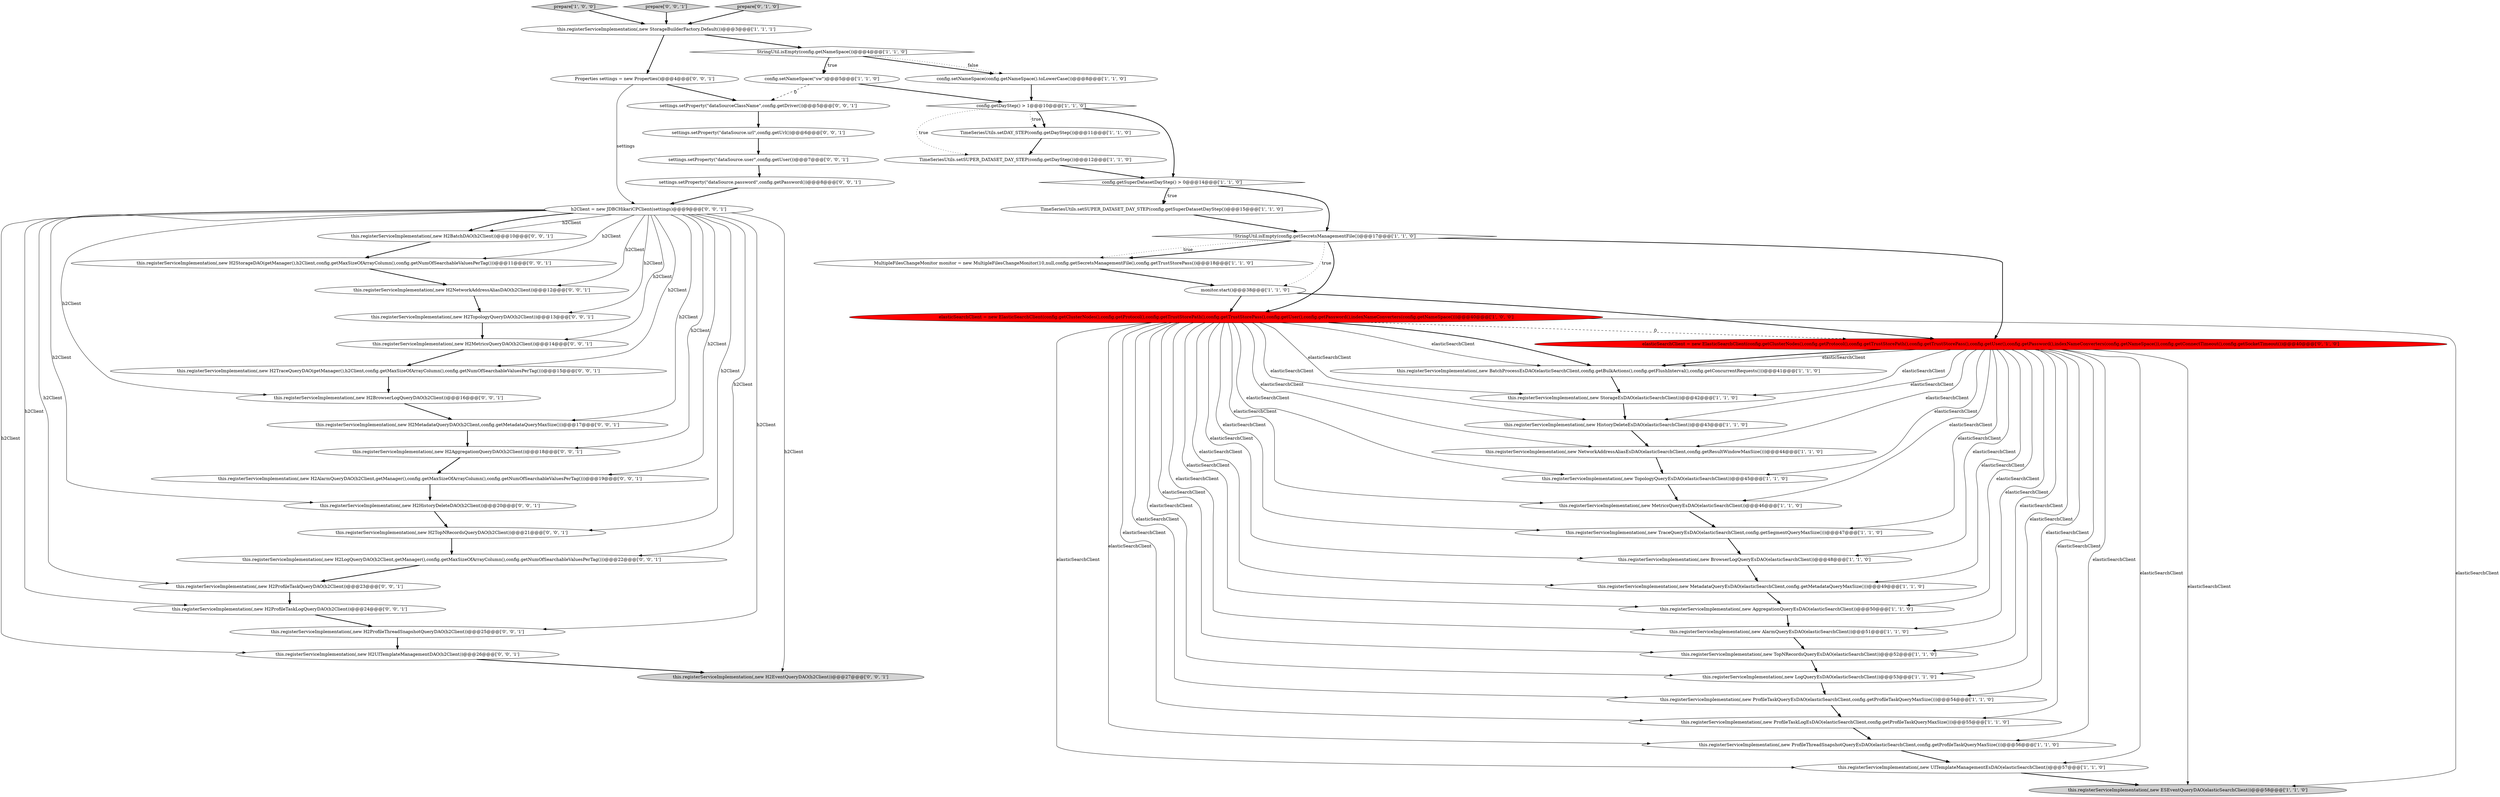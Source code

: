 digraph {
30 [style = filled, label = "this.registerServiceImplementation(,new HistoryDeleteEsDAO(elasticSearchClient))@@@43@@@['1', '1', '0']", fillcolor = white, shape = ellipse image = "AAA0AAABBB1BBB"];
57 [style = filled, label = "Properties settings = new Properties()@@@4@@@['0', '0', '1']", fillcolor = white, shape = ellipse image = "AAA0AAABBB3BBB"];
28 [style = filled, label = "this.registerServiceImplementation(,new StorageEsDAO(elasticSearchClient))@@@42@@@['1', '1', '0']", fillcolor = white, shape = ellipse image = "AAA0AAABBB1BBB"];
11 [style = filled, label = "prepare['1', '0', '0']", fillcolor = lightgray, shape = diamond image = "AAA0AAABBB1BBB"];
25 [style = filled, label = "elasticSearchClient = new ElasticSearchClient(config.getClusterNodes(),config.getProtocol(),config.getTrustStorePath(),config.getTrustStorePass(),config.getUser(),config.getPassword(),indexNameConverters(config.getNameSpace()))@@@40@@@['1', '0', '0']", fillcolor = red, shape = ellipse image = "AAA1AAABBB1BBB"];
31 [style = filled, label = "TimeSeriesUtils.setSUPER_DATASET_DAY_STEP(config.getSuperDatasetDayStep())@@@15@@@['1', '1', '0']", fillcolor = white, shape = ellipse image = "AAA0AAABBB1BBB"];
22 [style = filled, label = "this.registerServiceImplementation(,new TraceQueryEsDAO(elasticSearchClient,config.getSegmentQueryMaxSize()))@@@47@@@['1', '1', '0']", fillcolor = white, shape = ellipse image = "AAA0AAABBB1BBB"];
40 [style = filled, label = "settings.setProperty(\"dataSource.url\",config.getUrl())@@@6@@@['0', '0', '1']", fillcolor = white, shape = ellipse image = "AAA0AAABBB3BBB"];
17 [style = filled, label = "config.getDayStep() > 1@@@10@@@['1', '1', '0']", fillcolor = white, shape = diamond image = "AAA0AAABBB1BBB"];
9 [style = filled, label = "MultipleFilesChangeMonitor monitor = new MultipleFilesChangeMonitor(10,null,config.getSecretsManagementFile(),config.getTrustStorePass())@@@18@@@['1', '1', '0']", fillcolor = white, shape = ellipse image = "AAA0AAABBB1BBB"];
34 [style = filled, label = "settings.setProperty(\"dataSource.password\",config.getPassword())@@@8@@@['0', '0', '1']", fillcolor = white, shape = ellipse image = "AAA0AAABBB3BBB"];
45 [style = filled, label = "this.registerServiceImplementation(,new H2HistoryDeleteDAO(h2Client))@@@20@@@['0', '0', '1']", fillcolor = white, shape = ellipse image = "AAA0AAABBB3BBB"];
0 [style = filled, label = "config.setNameSpace(config.getNameSpace().toLowerCase())@@@8@@@['1', '1', '0']", fillcolor = white, shape = ellipse image = "AAA0AAABBB1BBB"];
53 [style = filled, label = "this.registerServiceImplementation(,new H2ProfileThreadSnapshotQueryDAO(h2Client))@@@25@@@['0', '0', '1']", fillcolor = white, shape = ellipse image = "AAA0AAABBB3BBB"];
49 [style = filled, label = "this.registerServiceImplementation(,new H2EventQueryDAO(h2Client))@@@27@@@['0', '0', '1']", fillcolor = lightgray, shape = ellipse image = "AAA0AAABBB3BBB"];
54 [style = filled, label = "this.registerServiceImplementation(,new H2MetadataQueryDAO(h2Client,config.getMetadataQueryMaxSize()))@@@17@@@['0', '0', '1']", fillcolor = white, shape = ellipse image = "AAA0AAABBB3BBB"];
38 [style = filled, label = "this.registerServiceImplementation(,new H2TopologyQueryDAO(h2Client))@@@13@@@['0', '0', '1']", fillcolor = white, shape = ellipse image = "AAA0AAABBB3BBB"];
26 [style = filled, label = "this.registerServiceImplementation(,new NetworkAddressAliasEsDAO(elasticSearchClient,config.getResultWindowMaxSize()))@@@44@@@['1', '1', '0']", fillcolor = white, shape = ellipse image = "AAA0AAABBB1BBB"];
12 [style = filled, label = "this.registerServiceImplementation(,new MetadataQueryEsDAO(elasticSearchClient,config.getMetadataQueryMaxSize()))@@@49@@@['1', '1', '0']", fillcolor = white, shape = ellipse image = "AAA0AAABBB1BBB"];
50 [style = filled, label = "this.registerServiceImplementation(,new H2BatchDAO(h2Client))@@@10@@@['0', '0', '1']", fillcolor = white, shape = ellipse image = "AAA0AAABBB3BBB"];
44 [style = filled, label = "this.registerServiceImplementation(,new H2BrowserLogQueryDAO(h2Client))@@@16@@@['0', '0', '1']", fillcolor = white, shape = ellipse image = "AAA0AAABBB3BBB"];
51 [style = filled, label = "h2Client = new JDBCHikariCPClient(settings)@@@9@@@['0', '0', '1']", fillcolor = white, shape = ellipse image = "AAA0AAABBB3BBB"];
52 [style = filled, label = "this.registerServiceImplementation(,new H2MetricsQueryDAO(h2Client))@@@14@@@['0', '0', '1']", fillcolor = white, shape = ellipse image = "AAA0AAABBB3BBB"];
19 [style = filled, label = "monitor.start()@@@38@@@['1', '1', '0']", fillcolor = white, shape = ellipse image = "AAA0AAABBB1BBB"];
1 [style = filled, label = "TimeSeriesUtils.setSUPER_DATASET_DAY_STEP(config.getDayStep())@@@12@@@['1', '1', '0']", fillcolor = white, shape = ellipse image = "AAA0AAABBB1BBB"];
10 [style = filled, label = "!StringUtil.isEmpty(config.getSecretsManagementFile())@@@17@@@['1', '1', '0']", fillcolor = white, shape = diamond image = "AAA0AAABBB1BBB"];
15 [style = filled, label = "this.registerServiceImplementation(,new MetricsQueryEsDAO(elasticSearchClient))@@@46@@@['1', '1', '0']", fillcolor = white, shape = ellipse image = "AAA0AAABBB1BBB"];
20 [style = filled, label = "this.registerServiceImplementation(,new TopologyQueryEsDAO(elasticSearchClient))@@@45@@@['1', '1', '0']", fillcolor = white, shape = ellipse image = "AAA0AAABBB1BBB"];
29 [style = filled, label = "this.registerServiceImplementation(,new ESEventQueryDAO(elasticSearchClient))@@@58@@@['1', '1', '0']", fillcolor = lightgray, shape = ellipse image = "AAA0AAABBB1BBB"];
6 [style = filled, label = "this.registerServiceImplementation(,new ProfileThreadSnapshotQueryEsDAO(elasticSearchClient,config.getProfileTaskQueryMaxSize()))@@@56@@@['1', '1', '0']", fillcolor = white, shape = ellipse image = "AAA0AAABBB1BBB"];
7 [style = filled, label = "this.registerServiceImplementation(,new ProfileTaskLogEsDAO(elasticSearchClient,config.getProfileTaskQueryMaxSize()))@@@55@@@['1', '1', '0']", fillcolor = white, shape = ellipse image = "AAA0AAABBB1BBB"];
24 [style = filled, label = "this.registerServiceImplementation(,new BrowserLogQueryEsDAO(elasticSearchClient))@@@48@@@['1', '1', '0']", fillcolor = white, shape = ellipse image = "AAA0AAABBB1BBB"];
35 [style = filled, label = "this.registerServiceImplementation(,new H2TopNRecordsQueryDAO(h2Client))@@@21@@@['0', '0', '1']", fillcolor = white, shape = ellipse image = "AAA0AAABBB3BBB"];
36 [style = filled, label = "this.registerServiceImplementation(,new H2StorageDAO(getManager(),h2Client,config.getMaxSizeOfArrayColumn(),config.getNumOfSearchableValuesPerTag()))@@@11@@@['0', '0', '1']", fillcolor = white, shape = ellipse image = "AAA0AAABBB3BBB"];
42 [style = filled, label = "prepare['0', '0', '1']", fillcolor = lightgray, shape = diamond image = "AAA0AAABBB3BBB"];
14 [style = filled, label = "this.registerServiceImplementation(,new UITemplateManagementEsDAO(elasticSearchClient))@@@57@@@['1', '1', '0']", fillcolor = white, shape = ellipse image = "AAA0AAABBB1BBB"];
55 [style = filled, label = "this.registerServiceImplementation(,new H2ProfileTaskQueryDAO(h2Client))@@@23@@@['0', '0', '1']", fillcolor = white, shape = ellipse image = "AAA0AAABBB3BBB"];
39 [style = filled, label = "this.registerServiceImplementation(,new H2AggregationQueryDAO(h2Client))@@@18@@@['0', '0', '1']", fillcolor = white, shape = ellipse image = "AAA0AAABBB3BBB"];
37 [style = filled, label = "settings.setProperty(\"dataSource.user\",config.getUser())@@@7@@@['0', '0', '1']", fillcolor = white, shape = ellipse image = "AAA0AAABBB3BBB"];
48 [style = filled, label = "this.registerServiceImplementation(,new H2LogQueryDAO(h2Client,getManager(),config.getMaxSizeOfArrayColumn(),config.getNumOfSearchableValuesPerTag()))@@@22@@@['0', '0', '1']", fillcolor = white, shape = ellipse image = "AAA0AAABBB3BBB"];
3 [style = filled, label = "this.registerServiceImplementation(,new BatchProcessEsDAO(elasticSearchClient,config.getBulkActions(),config.getFlushInterval(),config.getConcurrentRequests()))@@@41@@@['1', '1', '0']", fillcolor = white, shape = ellipse image = "AAA0AAABBB1BBB"];
46 [style = filled, label = "this.registerServiceImplementation(,new H2ProfileTaskLogQueryDAO(h2Client))@@@24@@@['0', '0', '1']", fillcolor = white, shape = ellipse image = "AAA0AAABBB3BBB"];
58 [style = filled, label = "settings.setProperty(\"dataSourceClassName\",config.getDriver())@@@5@@@['0', '0', '1']", fillcolor = white, shape = ellipse image = "AAA0AAABBB3BBB"];
23 [style = filled, label = "config.setNameSpace(\"sw\")@@@5@@@['1', '1', '0']", fillcolor = white, shape = ellipse image = "AAA0AAABBB1BBB"];
16 [style = filled, label = "this.registerServiceImplementation(,new StorageBuilderFactory.Default())@@@3@@@['1', '1', '1']", fillcolor = white, shape = ellipse image = "AAA0AAABBB1BBB"];
27 [style = filled, label = "config.getSuperDatasetDayStep() > 0@@@14@@@['1', '1', '0']", fillcolor = white, shape = diamond image = "AAA0AAABBB1BBB"];
18 [style = filled, label = "this.registerServiceImplementation(,new ProfileTaskQueryEsDAO(elasticSearchClient,config.getProfileTaskQueryMaxSize()))@@@54@@@['1', '1', '0']", fillcolor = white, shape = ellipse image = "AAA0AAABBB1BBB"];
5 [style = filled, label = "StringUtil.isEmpty(config.getNameSpace())@@@4@@@['1', '1', '0']", fillcolor = white, shape = diamond image = "AAA0AAABBB1BBB"];
21 [style = filled, label = "this.registerServiceImplementation(,new AlarmQueryEsDAO(elasticSearchClient))@@@51@@@['1', '1', '0']", fillcolor = white, shape = ellipse image = "AAA0AAABBB1BBB"];
43 [style = filled, label = "this.registerServiceImplementation(,new H2NetworkAddressAliasDAO(h2Client))@@@12@@@['0', '0', '1']", fillcolor = white, shape = ellipse image = "AAA0AAABBB3BBB"];
33 [style = filled, label = "prepare['0', '1', '0']", fillcolor = lightgray, shape = diamond image = "AAA0AAABBB2BBB"];
4 [style = filled, label = "this.registerServiceImplementation(,new TopNRecordsQueryEsDAO(elasticSearchClient))@@@52@@@['1', '1', '0']", fillcolor = white, shape = ellipse image = "AAA0AAABBB1BBB"];
32 [style = filled, label = "elasticSearchClient = new ElasticSearchClient(config.getClusterNodes(),config.getProtocol(),config.getTrustStorePath(),config.getTrustStorePass(),config.getUser(),config.getPassword(),indexNameConverters(config.getNameSpace()),config.getConnectTimeout(),config.getSocketTimeout())@@@40@@@['0', '1', '0']", fillcolor = red, shape = ellipse image = "AAA1AAABBB2BBB"];
2 [style = filled, label = "this.registerServiceImplementation(,new LogQueryEsDAO(elasticSearchClient))@@@53@@@['1', '1', '0']", fillcolor = white, shape = ellipse image = "AAA0AAABBB1BBB"];
8 [style = filled, label = "TimeSeriesUtils.setDAY_STEP(config.getDayStep())@@@11@@@['1', '1', '0']", fillcolor = white, shape = ellipse image = "AAA0AAABBB1BBB"];
41 [style = filled, label = "this.registerServiceImplementation(,new H2AlarmQueryDAO(h2Client,getManager(),config.getMaxSizeOfArrayColumn(),config.getNumOfSearchableValuesPerTag()))@@@19@@@['0', '0', '1']", fillcolor = white, shape = ellipse image = "AAA0AAABBB3BBB"];
47 [style = filled, label = "this.registerServiceImplementation(,new H2TraceQueryDAO(getManager(),h2Client,config.getMaxSizeOfArrayColumn(),config.getNumOfSearchableValuesPerTag()))@@@15@@@['0', '0', '1']", fillcolor = white, shape = ellipse image = "AAA0AAABBB3BBB"];
13 [style = filled, label = "this.registerServiceImplementation(,new AggregationQueryEsDAO(elasticSearchClient))@@@50@@@['1', '1', '0']", fillcolor = white, shape = ellipse image = "AAA0AAABBB1BBB"];
56 [style = filled, label = "this.registerServiceImplementation(,new H2UITemplateManagementDAO(h2Client))@@@26@@@['0', '0', '1']", fillcolor = white, shape = ellipse image = "AAA0AAABBB3BBB"];
35->48 [style = bold, label=""];
51->41 [style = solid, label="h2Client"];
38->52 [style = bold, label=""];
17->1 [style = dotted, label="true"];
5->23 [style = dotted, label="true"];
1->27 [style = bold, label=""];
25->3 [style = solid, label="elasticSearchClient"];
10->32 [style = bold, label=""];
25->26 [style = solid, label="elasticSearchClient"];
57->58 [style = bold, label=""];
32->7 [style = solid, label="elasticSearchClient"];
32->21 [style = solid, label="elasticSearchClient"];
32->24 [style = solid, label="elasticSearchClient"];
23->58 [style = dashed, label="0"];
32->14 [style = solid, label="elasticSearchClient"];
8->1 [style = bold, label=""];
51->48 [style = solid, label="h2Client"];
17->8 [style = dotted, label="true"];
52->47 [style = bold, label=""];
51->50 [style = bold, label=""];
5->0 [style = bold, label=""];
25->22 [style = solid, label="elasticSearchClient"];
25->4 [style = solid, label="elasticSearchClient"];
32->4 [style = solid, label="elasticSearchClient"];
25->13 [style = solid, label="elasticSearchClient"];
23->17 [style = bold, label=""];
41->45 [style = bold, label=""];
17->27 [style = bold, label=""];
32->3 [style = bold, label=""];
20->15 [style = bold, label=""];
45->35 [style = bold, label=""];
32->13 [style = solid, label="elasticSearchClient"];
40->37 [style = bold, label=""];
25->20 [style = solid, label="elasticSearchClient"];
11->16 [style = bold, label=""];
33->16 [style = bold, label=""];
5->23 [style = bold, label=""];
28->30 [style = bold, label=""];
0->17 [style = bold, label=""];
25->2 [style = solid, label="elasticSearchClient"];
30->26 [style = bold, label=""];
25->3 [style = bold, label=""];
27->31 [style = bold, label=""];
2->18 [style = bold, label=""];
51->54 [style = solid, label="h2Client"];
4->2 [style = bold, label=""];
32->12 [style = solid, label="elasticSearchClient"];
25->30 [style = solid, label="elasticSearchClient"];
19->25 [style = bold, label=""];
51->46 [style = solid, label="h2Client"];
51->35 [style = solid, label="h2Client"];
10->25 [style = bold, label=""];
51->39 [style = solid, label="h2Client"];
48->55 [style = bold, label=""];
7->6 [style = bold, label=""];
51->52 [style = solid, label="h2Client"];
32->28 [style = solid, label="elasticSearchClient"];
47->44 [style = bold, label=""];
39->41 [style = bold, label=""];
53->56 [style = bold, label=""];
18->7 [style = bold, label=""];
32->6 [style = solid, label="elasticSearchClient"];
26->20 [style = bold, label=""];
21->4 [style = bold, label=""];
51->49 [style = solid, label="h2Client"];
36->43 [style = bold, label=""];
17->8 [style = bold, label=""];
44->54 [style = bold, label=""];
24->12 [style = bold, label=""];
32->26 [style = solid, label="elasticSearchClient"];
25->15 [style = solid, label="elasticSearchClient"];
32->29 [style = solid, label="elasticSearchClient"];
51->45 [style = solid, label="h2Client"];
32->2 [style = solid, label="elasticSearchClient"];
42->16 [style = bold, label=""];
10->9 [style = dotted, label="true"];
15->22 [style = bold, label=""];
25->29 [style = solid, label="elasticSearchClient"];
34->51 [style = bold, label=""];
54->39 [style = bold, label=""];
12->13 [style = bold, label=""];
3->28 [style = bold, label=""];
19->32 [style = bold, label=""];
43->38 [style = bold, label=""];
32->20 [style = solid, label="elasticSearchClient"];
31->10 [style = bold, label=""];
10->19 [style = dotted, label="true"];
27->31 [style = dotted, label="true"];
51->53 [style = solid, label="h2Client"];
27->10 [style = bold, label=""];
14->29 [style = bold, label=""];
16->5 [style = bold, label=""];
9->19 [style = bold, label=""];
10->9 [style = bold, label=""];
51->38 [style = solid, label="h2Client"];
25->21 [style = solid, label="elasticSearchClient"];
51->50 [style = solid, label="h2Client"];
25->18 [style = solid, label="elasticSearchClient"];
25->12 [style = solid, label="elasticSearchClient"];
51->47 [style = solid, label="h2Client"];
51->36 [style = solid, label="h2Client"];
32->22 [style = solid, label="elasticSearchClient"];
25->14 [style = solid, label="elasticSearchClient"];
25->32 [style = dashed, label="0"];
56->49 [style = bold, label=""];
51->44 [style = solid, label="h2Client"];
32->15 [style = solid, label="elasticSearchClient"];
46->53 [style = bold, label=""];
58->40 [style = bold, label=""];
32->18 [style = solid, label="elasticSearchClient"];
32->3 [style = solid, label="elasticSearchClient"];
6->14 [style = bold, label=""];
5->0 [style = dotted, label="false"];
57->51 [style = solid, label="settings"];
25->7 [style = solid, label="elasticSearchClient"];
25->28 [style = solid, label="elasticSearchClient"];
55->46 [style = bold, label=""];
51->55 [style = solid, label="h2Client"];
25->6 [style = solid, label="elasticSearchClient"];
37->34 [style = bold, label=""];
16->57 [style = bold, label=""];
50->36 [style = bold, label=""];
22->24 [style = bold, label=""];
25->24 [style = solid, label="elasticSearchClient"];
51->56 [style = solid, label="h2Client"];
13->21 [style = bold, label=""];
51->43 [style = solid, label="h2Client"];
32->30 [style = solid, label="elasticSearchClient"];
}
